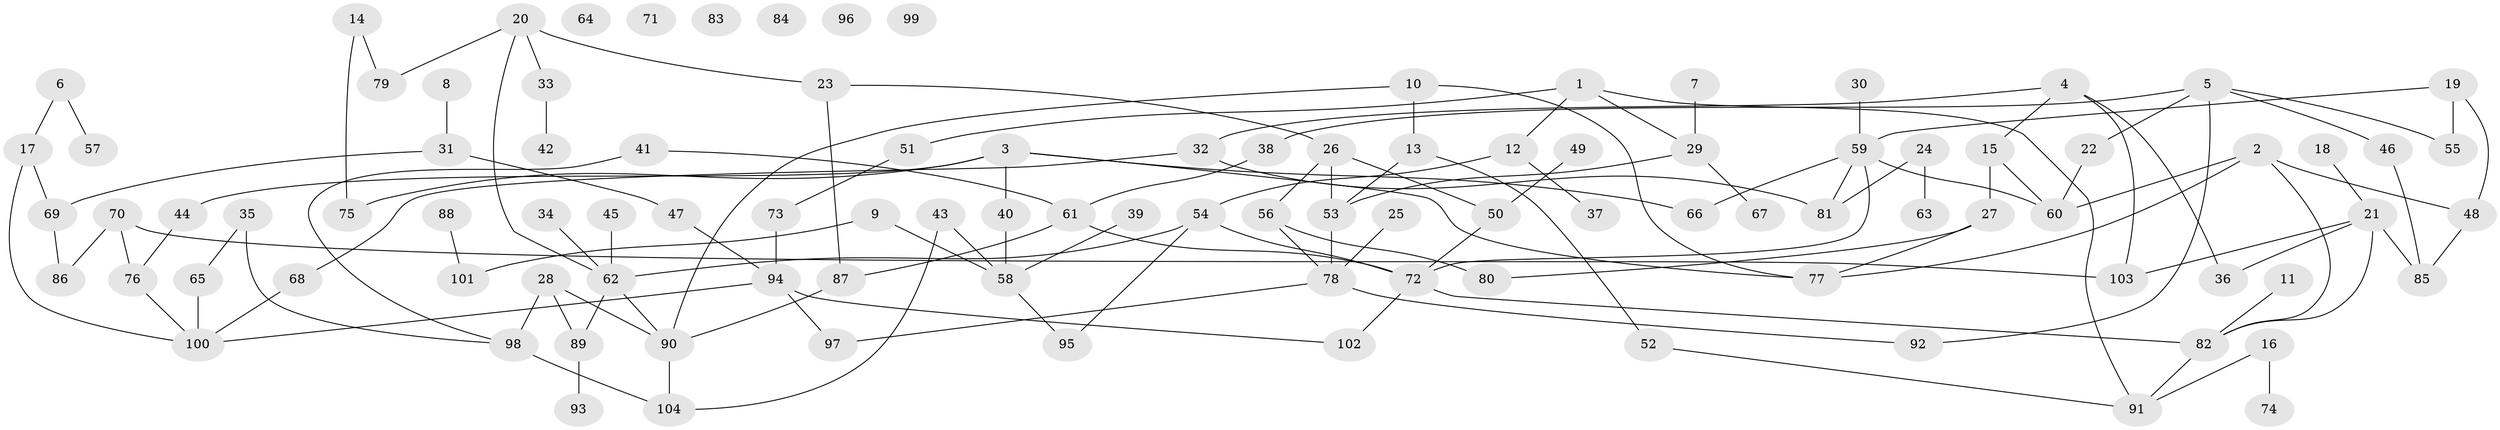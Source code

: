 // coarse degree distribution, {6: 0.058823529411764705, 7: 0.014705882352941176, 5: 0.16176470588235295, 4: 0.1323529411764706, 3: 0.20588235294117646, 1: 0.23529411764705882, 2: 0.10294117647058823, 0: 0.08823529411764706}
// Generated by graph-tools (version 1.1) at 2025/41/03/06/25 10:41:23]
// undirected, 104 vertices, 133 edges
graph export_dot {
graph [start="1"]
  node [color=gray90,style=filled];
  1;
  2;
  3;
  4;
  5;
  6;
  7;
  8;
  9;
  10;
  11;
  12;
  13;
  14;
  15;
  16;
  17;
  18;
  19;
  20;
  21;
  22;
  23;
  24;
  25;
  26;
  27;
  28;
  29;
  30;
  31;
  32;
  33;
  34;
  35;
  36;
  37;
  38;
  39;
  40;
  41;
  42;
  43;
  44;
  45;
  46;
  47;
  48;
  49;
  50;
  51;
  52;
  53;
  54;
  55;
  56;
  57;
  58;
  59;
  60;
  61;
  62;
  63;
  64;
  65;
  66;
  67;
  68;
  69;
  70;
  71;
  72;
  73;
  74;
  75;
  76;
  77;
  78;
  79;
  80;
  81;
  82;
  83;
  84;
  85;
  86;
  87;
  88;
  89;
  90;
  91;
  92;
  93;
  94;
  95;
  96;
  97;
  98;
  99;
  100;
  101;
  102;
  103;
  104;
  1 -- 12;
  1 -- 29;
  1 -- 51;
  1 -- 91;
  2 -- 48;
  2 -- 60;
  2 -- 77;
  2 -- 82;
  3 -- 40;
  3 -- 44;
  3 -- 66;
  3 -- 75;
  3 -- 77;
  4 -- 15;
  4 -- 32;
  4 -- 36;
  4 -- 103;
  5 -- 22;
  5 -- 38;
  5 -- 46;
  5 -- 55;
  5 -- 92;
  6 -- 17;
  6 -- 57;
  7 -- 29;
  8 -- 31;
  9 -- 58;
  9 -- 101;
  10 -- 13;
  10 -- 77;
  10 -- 90;
  11 -- 82;
  12 -- 37;
  12 -- 54;
  13 -- 52;
  13 -- 53;
  14 -- 75;
  14 -- 79;
  15 -- 27;
  15 -- 60;
  16 -- 74;
  16 -- 91;
  17 -- 69;
  17 -- 100;
  18 -- 21;
  19 -- 48;
  19 -- 55;
  19 -- 59;
  20 -- 23;
  20 -- 33;
  20 -- 62;
  20 -- 79;
  21 -- 36;
  21 -- 82;
  21 -- 85;
  21 -- 103;
  22 -- 60;
  23 -- 26;
  23 -- 87;
  24 -- 63;
  24 -- 81;
  25 -- 78;
  26 -- 50;
  26 -- 53;
  26 -- 56;
  27 -- 77;
  27 -- 80;
  28 -- 89;
  28 -- 90;
  28 -- 98;
  29 -- 53;
  29 -- 67;
  30 -- 59;
  31 -- 47;
  31 -- 69;
  32 -- 68;
  32 -- 81;
  33 -- 42;
  34 -- 62;
  35 -- 65;
  35 -- 98;
  38 -- 61;
  39 -- 58;
  40 -- 58;
  41 -- 61;
  41 -- 98;
  43 -- 58;
  43 -- 104;
  44 -- 76;
  45 -- 62;
  46 -- 85;
  47 -- 94;
  48 -- 85;
  49 -- 50;
  50 -- 72;
  51 -- 73;
  52 -- 91;
  53 -- 78;
  54 -- 62;
  54 -- 72;
  54 -- 95;
  56 -- 78;
  56 -- 80;
  58 -- 95;
  59 -- 60;
  59 -- 66;
  59 -- 72;
  59 -- 81;
  61 -- 72;
  61 -- 87;
  62 -- 89;
  62 -- 90;
  65 -- 100;
  68 -- 100;
  69 -- 86;
  70 -- 76;
  70 -- 86;
  70 -- 103;
  72 -- 82;
  72 -- 102;
  73 -- 94;
  76 -- 100;
  78 -- 92;
  78 -- 97;
  82 -- 91;
  87 -- 90;
  88 -- 101;
  89 -- 93;
  90 -- 104;
  94 -- 97;
  94 -- 100;
  94 -- 102;
  98 -- 104;
}
